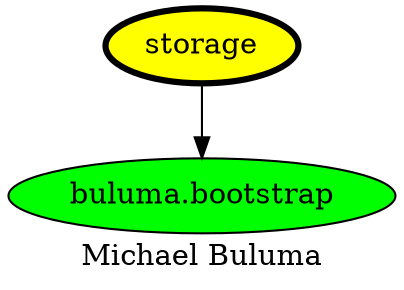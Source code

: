 digraph PhiloDilemma {
  label = "Michael Buluma" ;
  overlap=false
  {
    "storage" [fillcolor=yellow style=filled penwidth=3]
    "buluma.bootstrap" [fillcolor=green style=filled]
  }
  "storage" -> "buluma.bootstrap"
}
